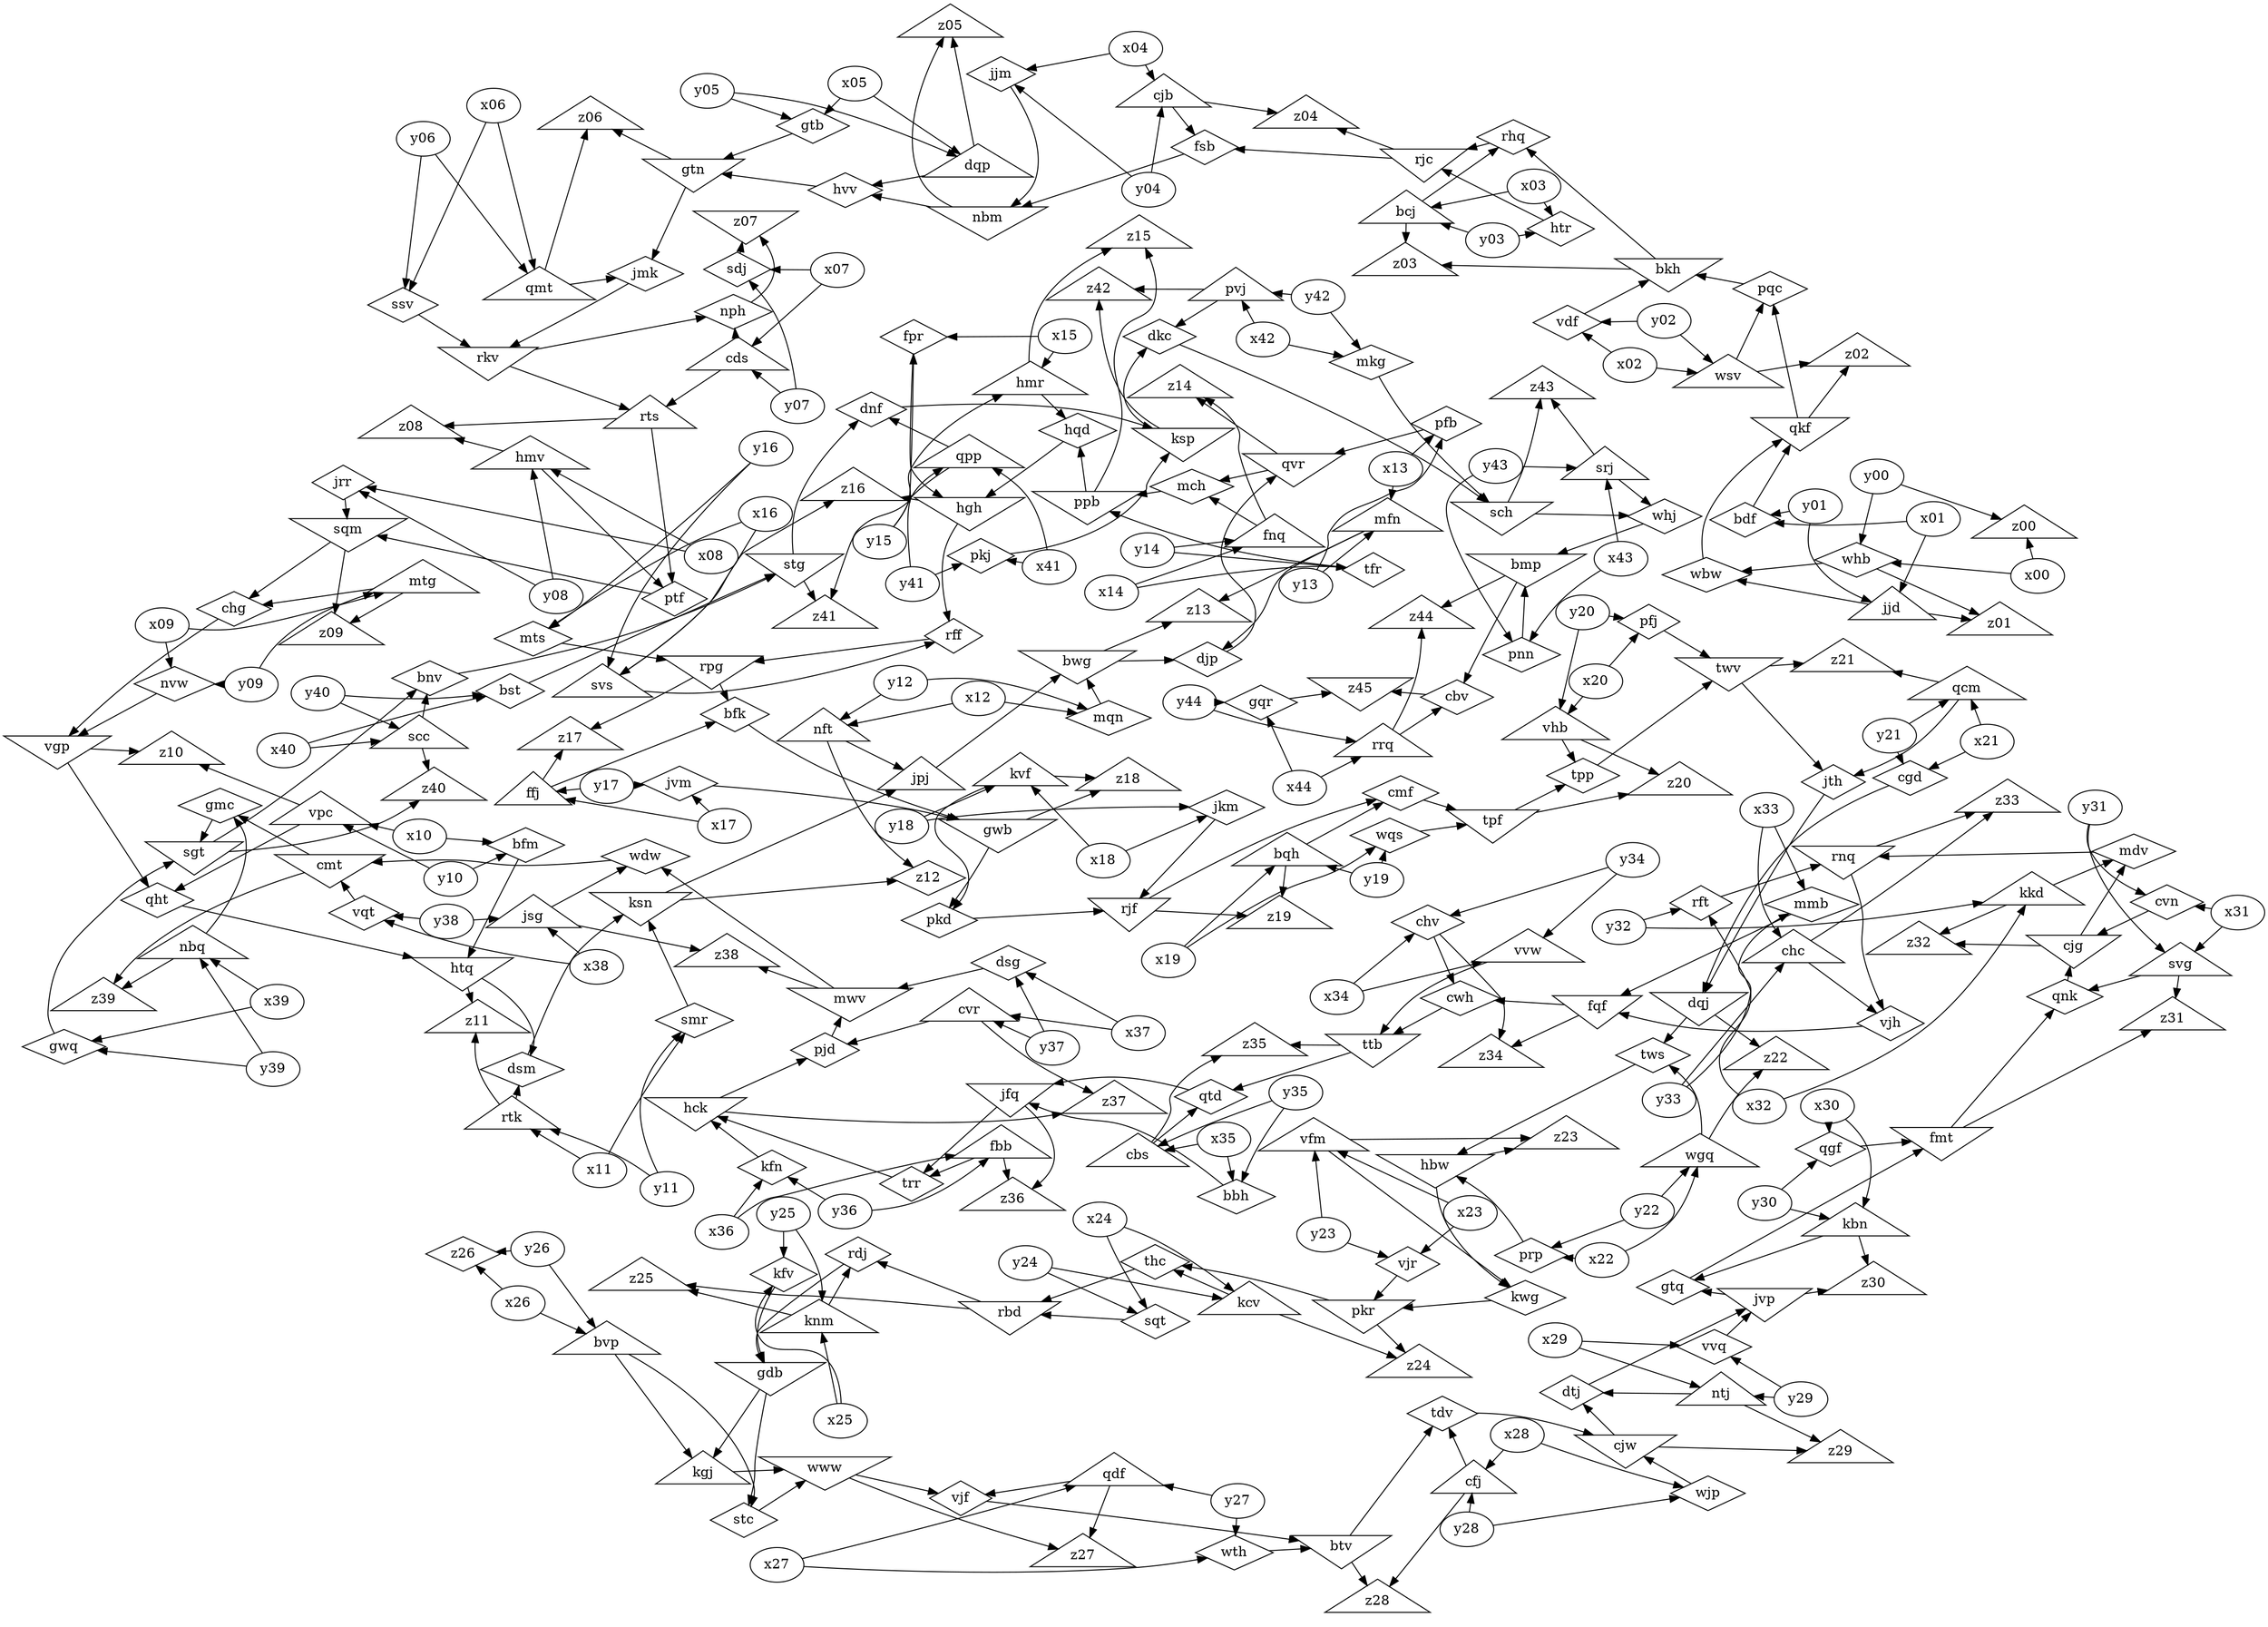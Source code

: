 digraph g1 {
  layout="fdp";
  overlap="false";
  splines="true";
  bbh [shape=diamond]
  y35 -> bbh
  x35 -> bbh
  bcj [shape=triangle]
  y03 -> bcj
  x03 -> bcj
  bdf [shape=diamond]
  x01 -> bdf
  y01 -> bdf
  bfk [shape=diamond]
  ffj -> bfk
  rpg -> bfk
  bfm [shape=diamond]
  x10 -> bfm
  y10 -> bfm
  bkh [shape=invtriangle]
  pqc -> bkh
  vdf -> bkh
  bmp [shape=invtriangle]
  whj -> bmp
  pnn -> bmp
  bnv [shape=diamond]
  sgt -> bnv
  scc -> bnv
  bqh [shape=triangle]
  y19 -> bqh
  x19 -> bqh
  bst [shape=diamond]
  x40 -> bst
  y40 -> bst
  btv [shape=invtriangle]
  wth -> btv
  vjf -> btv
  bvp [shape=triangle]
  x26 -> bvp
  y26 -> bvp
  bwg [shape=invtriangle]
  mqn -> bwg
  jpj -> bwg
  cbs [shape=triangle]
  x35 -> cbs
  y35 -> cbs
  cbv [shape=diamond]
  rrq -> cbv
  bmp -> cbv
  cds [shape=triangle]
  x07 -> cds
  y07 -> cds
  cfj [shape=triangle]
  x28 -> cfj
  y28 -> cfj
  cgd [shape=diamond]
  x21 -> cgd
  y21 -> cgd
  chc [shape=triangle]
  x33 -> chc
  y33 -> chc
  chg [shape=diamond]
  mtg -> chg
  sqm -> chg
  chv [shape=diamond]
  y34 -> chv
  x34 -> chv
  cjb [shape=triangle]
  x04 -> cjb
  y04 -> cjb
  cjg [shape=invtriangle]
  cvn -> cjg
  qnk -> cjg
  cjw [shape=invtriangle]
  tdv -> cjw
  wjp -> cjw
  cmf [shape=diamond]
  rjf -> cmf
  bqh -> cmf
  cmt [shape=invtriangle]
  wdw -> cmt
  vqt -> cmt
  cvn [shape=diamond]
  x31 -> cvn
  y31 -> cvn
  cvr [shape=triangle]
  y37 -> cvr
  x37 -> cvr
  cwh [shape=diamond]
  fqf -> cwh
  chv -> cwh
  djp [shape=diamond]
  bwg -> djp
  mfn -> djp
  dkc [shape=diamond]
  pvj -> dkc
  ksp -> dkc
  dnf [shape=diamond]
  stg -> dnf
  qpp -> dnf
  dqj [shape=invtriangle]
  cgd -> dqj
  jth -> dqj
  dqp [shape=triangle]
  x05 -> dqp
  y05 -> dqp
  dsg [shape=diamond]
  y37 -> dsg
  x37 -> dsg
  dsm [shape=diamond]
  htq -> dsm
  rtk -> dsm
  dtj [shape=diamond]
  cjw -> dtj
  ntj -> dtj
  fbb [shape=triangle]
  x36 -> fbb
  y36 -> fbb
  ffj [shape=triangle]
  x17 -> ffj
  y17 -> ffj
  fmt [shape=invtriangle]
  gtq -> fmt
  qgf -> fmt
  fnq [shape=triangle]
  y14 -> fnq
  x14 -> fnq
  fpr [shape=diamond]
  x15 -> fpr
  y15 -> fpr
  fqf [shape=invtriangle]
  mmb -> fqf
  vjh -> fqf
  fsb [shape=diamond]
  cjb -> fsb
  rjc -> fsb
  gdb [shape=invtriangle]
  rdj -> gdb
  kfv -> gdb
  gmc [shape=diamond]
  cmt -> gmc
  nbq -> gmc
  gqr [shape=diamond]
  y44 -> gqr
  x44 -> gqr
  gtb [shape=diamond]
  y05 -> gtb
  x05 -> gtb
  gtn [shape=invtriangle]
  gtb -> gtn
  hvv -> gtn
  gtq [shape=diamond]
  jvp -> gtq
  kbn -> gtq
  gwb [shape=invtriangle]
  bfk -> gwb
  jvm -> gwb
  gwq [shape=diamond]
  y39 -> gwq
  x39 -> gwq
  hbw [shape=invtriangle]
  tws -> hbw
  prp -> hbw
  hck [shape=invtriangle]
  trr -> hck
  kfn -> hck
  hgh [shape=invtriangle]
  hqd -> hgh
  fpr -> hgh
  hmr [shape=triangle]
  y15 -> hmr
  x15 -> hmr
  hmv [shape=triangle]
  x08 -> hmv
  y08 -> hmv
  hqd [shape=diamond]
  ppb -> hqd
  hmr -> hqd
  htq [shape=invtriangle]
  qht -> htq
  bfm -> htq
  htr [shape=diamond]
  x03 -> htr
  y03 -> htr
  hvv [shape=diamond]
  dqp -> hvv
  nbm -> hvv
  jfq [shape=invtriangle]
  bbh -> jfq
  qtd -> jfq
  jjd [shape=triangle]
  x01 -> jjd
  y01 -> jjd
  jjm [shape=diamond]
  x04 -> jjm
  y04 -> jjm
  jkm [shape=diamond]
  y18 -> jkm
  x18 -> jkm
  jmk [shape=diamond]
  gtn -> jmk
  qmt -> jmk
  jpj [shape=triangle]
  ksn -> jpj
  nft -> jpj
  jrr [shape=diamond]
  x08 -> jrr
  y08 -> jrr
  jsg [shape=triangle]
  y38 -> jsg
  x38 -> jsg
  jth [shape=diamond]
  qcm -> jth
  twv -> jth
  jvm [shape=diamond]
  y17 -> jvm
  x17 -> jvm
  jvp [shape=invtriangle]
  dtj -> jvp
  vvq -> jvp
  kbn [shape=triangle]
  y30 -> kbn
  x30 -> kbn
  kcv [shape=triangle]
  x24 -> kcv
  y24 -> kcv
  kfn [shape=diamond]
  y36 -> kfn
  x36 -> kfn
  kfv [shape=diamond]
  y25 -> kfv
  x25 -> kfv
  kgj [shape=triangle]
  bvp -> kgj
  gdb -> kgj
  kkd [shape=triangle]
  x32 -> kkd
  y32 -> kkd
  knm [shape=triangle]
  x25 -> knm
  y25 -> knm
  ksn [shape=invtriangle]
  smr -> ksn
  dsm -> ksn
  ksp [shape=invtriangle]
  dnf -> ksp
  pkj -> ksp
  kvf [shape=triangle]
  x18 -> kvf
  y18 -> kvf
  kwg [shape=diamond]
  hbw -> kwg
  vfm -> kwg
  mch [shape=diamond]
  qvr -> mch
  fnq -> mch
  mdv [shape=diamond]
  kkd -> mdv
  cjg -> mdv
  mfn [shape=triangle]
  y13 -> mfn
  x13 -> mfn
  mkg [shape=diamond]
  y42 -> mkg
  x42 -> mkg
  mmb [shape=diamond]
  y33 -> mmb
  x33 -> mmb
  mqn [shape=diamond]
  y12 -> mqn
  x12 -> mqn
  mtg [shape=triangle]
  y09 -> mtg
  x09 -> mtg
  mts [shape=diamond]
  x16 -> mts
  y16 -> mts
  mwv [shape=invtriangle]
  pjd -> mwv
  dsg -> mwv
  nbm [shape=invtriangle]
  jjm -> nbm
  fsb -> nbm
  nbq [shape=triangle]
  x39 -> nbq
  y39 -> nbq
  nft [shape=triangle]
  x12 -> nft
  y12 -> nft
  nph [shape=diamond]
  cds -> nph
  rkv -> nph
  ntj [shape=triangle]
  x29 -> ntj
  y29 -> ntj
  nvw [shape=diamond]
  x09 -> nvw
  y09 -> nvw
  pfb [shape=diamond]
  x13 -> pfb
  y13 -> pfb
  pfj [shape=diamond]
  x20 -> pfj
  y20 -> pfj
  pjd [shape=diamond]
  cvr -> pjd
  hck -> pjd
  pkd [shape=diamond]
  gwb -> pkd
  kvf -> pkd
  pkj [shape=diamond]
  x41 -> pkj
  y41 -> pkj
  pkr [shape=invtriangle]
  vjr -> pkr
  kwg -> pkr
  pnn [shape=diamond]
  x43 -> pnn
  y43 -> pnn
  ppb [shape=invtriangle]
  mch -> ppb
  tfr -> ppb
  pqc [shape=diamond]
  qkf -> pqc
  wsv -> pqc
  prp [shape=diamond]
  x22 -> prp
  y22 -> prp
  ptf [shape=diamond]
  rts -> ptf
  hmv -> ptf
  pvj [shape=triangle]
  x42 -> pvj
  y42 -> pvj
  qcm [shape=triangle]
  x21 -> qcm
  y21 -> qcm
  qdf [shape=triangle]
  y27 -> qdf
  x27 -> qdf
  qgf [shape=diamond]
  x30 -> qgf
  y30 -> qgf
  qht [shape=diamond]
  vgp -> qht
  vpc -> qht
  qkf [shape=invtriangle]
  bdf -> qkf
  wbw -> qkf
  qmt [shape=triangle]
  x06 -> qmt
  y06 -> qmt
  qnk [shape=diamond]
  svg -> qnk
  fmt -> qnk
  qpp [shape=triangle]
  y41 -> qpp
  x41 -> qpp
  qtd [shape=diamond]
  cbs -> qtd
  ttb -> qtd
  qvr [shape=invtriangle]
  djp -> qvr
  pfb -> qvr
  rbd [shape=invtriangle]
  thc -> rbd
  sqt -> rbd
  rdj [shape=diamond]
  rbd -> rdj
  knm -> rdj
  rff [shape=diamond]
  svs -> rff
  hgh -> rff
  rft [shape=diamond]
  x32 -> rft
  y32 -> rft
  rhq [shape=diamond]
  bkh -> rhq
  bcj -> rhq
  rjc [shape=invtriangle]
  htr -> rjc
  rhq -> rjc
  rjf [shape=invtriangle]
  jkm -> rjf
  pkd -> rjf
  rkv [shape=invtriangle]
  jmk -> rkv
  ssv -> rkv
  rnq [shape=invtriangle]
  mdv -> rnq
  rft -> rnq
  rpg [shape=invtriangle]
  rff -> rpg
  mts -> rpg
  rrq [shape=triangle]
  y44 -> rrq
  x44 -> rrq
  rtk [shape=triangle]
  y11 -> rtk
  x11 -> rtk
  rts [shape=triangle]
  cds -> rts
  rkv -> rts
  scc [shape=triangle]
  x40 -> scc
  y40 -> scc
  sch [shape=invtriangle]
  mkg -> sch
  dkc -> sch
  sdj [shape=diamond]
  x07 -> sdj
  y07 -> sdj
  sgt [shape=invtriangle]
  gwq -> sgt
  gmc -> sgt
  smr [shape=diamond]
  y11 -> smr
  x11 -> smr
  sqm [shape=invtriangle]
  ptf -> sqm
  jrr -> sqm
  sqt [shape=diamond]
  x24 -> sqt
  y24 -> sqt
  srj [shape=triangle]
  y43 -> srj
  x43 -> srj
  ssv [shape=diamond]
  x06 -> ssv
  y06 -> ssv
  stc [shape=diamond]
  bvp -> stc
  gdb -> stc
  stg [shape=invtriangle]
  bnv -> stg
  bst -> stg
  svg [shape=triangle]
  y31 -> svg
  x31 -> svg
  svs [shape=triangle]
  y16 -> svs
  x16 -> svs
  tdv [shape=diamond]
  btv -> tdv
  cfj -> tdv
  tfr [shape=diamond]
  y14 -> tfr
  x14 -> tfr
  thc [shape=diamond]
  pkr -> thc
  kcv -> thc
  tpf [shape=invtriangle]
  wqs -> tpf
  cmf -> tpf
  tpp [shape=diamond]
  tpf -> tpp
  vhb -> tpp
  trr [shape=diamond]
  jfq -> trr
  fbb -> trr
  ttb [shape=invtriangle]
  cwh -> ttb
  vvw -> ttb
  tws [shape=diamond]
  wgq -> tws
  dqj -> tws
  twv [shape=invtriangle]
  tpp -> twv
  pfj -> twv
  vdf [shape=diamond]
  x02 -> vdf
  y02 -> vdf
  vfm [shape=triangle]
  y23 -> vfm
  x23 -> vfm
  vgp [shape=invtriangle]
  nvw -> vgp
  chg -> vgp
  vhb [shape=triangle]
  x20 -> vhb
  y20 -> vhb
  vjf [shape=diamond]
  www -> vjf
  qdf -> vjf
  vjh [shape=diamond]
  chc -> vjh
  rnq -> vjh
  vjr [shape=diamond]
  x23 -> vjr
  y23 -> vjr
  vpc [shape=triangle]
  y10 -> vpc
  x10 -> vpc
  vqt [shape=diamond]
  x38 -> vqt
  y38 -> vqt
  vvq [shape=diamond]
  x29 -> vvq
  y29 -> vvq
  vvw [shape=triangle]
  x34 -> vvw
  y34 -> vvw
  wbw [shape=diamond]
  jjd -> wbw
  whb -> wbw
  wdw [shape=diamond]
  mwv -> wdw
  jsg -> wdw
  wgq [shape=triangle]
  y22 -> wgq
  x22 -> wgq
  whb [shape=diamond]
  y00 -> whb
  x00 -> whb
  whj [shape=diamond]
  sch -> whj
  srj -> whj
  wjp [shape=diamond]
  y28 -> wjp
  x28 -> wjp
  wqs [shape=diamond]
  x19 -> wqs
  y19 -> wqs
  wsv [shape=triangle]
  x02 -> wsv
  y02 -> wsv
  wth [shape=diamond]
  y27 -> wth
  x27 -> wth
  www [shape=invtriangle]
  kgj -> www
  stc -> www
  z00 [shape=triangle]
  x00 -> z00
  y00 -> z00
  z01 [shape=triangle]
  jjd -> z01
  whb -> z01
  z02 [shape=triangle]
  qkf -> z02
  wsv -> z02
  z03 [shape=triangle]
  bcj -> z03
  bkh -> z03
  z04 [shape=triangle]
  cjb -> z04
  rjc -> z04
  z05 [shape=triangle]
  nbm -> z05
  dqp -> z05
  z06 [shape=triangle]
  gtn -> z06
  qmt -> z06
  z07 [shape=invtriangle]
  sdj -> z07
  nph -> z07
  z08 [shape=triangle]
  hmv -> z08
  rts -> z08
  z09 [shape=triangle]
  mtg -> z09
  sqm -> z09
  z10 [shape=triangle]
  vpc -> z10
  vgp -> z10
  z11 [shape=triangle]
  rtk -> z11
  htq -> z11
  z12 [shape=diamond]
  ksn -> z12
  nft -> z12
  z13 [shape=triangle]
  bwg -> z13
  mfn -> z13
  z14 [shape=triangle]
  qvr -> z14
  fnq -> z14
  z15 [shape=triangle]
  ppb -> z15
  hmr -> z15
  z16 [shape=triangle]
  svs -> z16
  hgh -> z16
  z17 [shape=triangle]
  ffj -> z17
  rpg -> z17
  z18 [shape=triangle]
  kvf -> z18
  gwb -> z18
  z19 [shape=triangle]
  bqh -> z19
  rjf -> z19
  z20 [shape=triangle]
  tpf -> z20
  vhb -> z20
  z21 [shape=triangle]
  qcm -> z21
  twv -> z21
  z22 [shape=triangle]
  wgq -> z22
  dqj -> z22
  z23 [shape=triangle]
  vfm -> z23
  hbw -> z23
  z24 [shape=triangle]
  kcv -> z24
  pkr -> z24
  z25 [shape=triangle]
  rbd -> z25
  knm -> z25
  z26 [shape=diamond]
  x26 -> z26
  y26 -> z26
  z27 [shape=triangle]
  www -> z27
  qdf -> z27
  z28 [shape=triangle]
  btv -> z28
  cfj -> z28
  z29 [shape=triangle]
  ntj -> z29
  cjw -> z29
  z30 [shape=triangle]
  kbn -> z30
  jvp -> z30
  z31 [shape=triangle]
  svg -> z31
  fmt -> z31
  z32 [shape=triangle]
  kkd -> z32
  cjg -> z32
  z33 [shape=triangle]
  chc -> z33
  rnq -> z33
  z34 [shape=triangle]
  chv -> z34
  fqf -> z34
  z35 [shape=triangle]
  cbs -> z35
  ttb -> z35
  z36 [shape=triangle]
  jfq -> z36
  fbb -> z36
  z37 [shape=triangle]
  hck -> z37
  cvr -> z37
  z38 [shape=triangle]
  mwv -> z38
  jsg -> z38
  z39 [shape=triangle]
  nbq -> z39
  cmt -> z39
  z40 [shape=triangle]
  sgt -> z40
  scc -> z40
  z41 [shape=triangle]
  qpp -> z41
  stg -> z41
  z42 [shape=triangle]
  pvj -> z42
  ksp -> z42
  z43 [shape=triangle]
  srj -> z43
  sch -> z43
  z44 [shape=triangle]
  rrq -> z44
  bmp -> z44
  z45 [shape=invtriangle]
  gqr -> z45
  cbv -> z45
}
